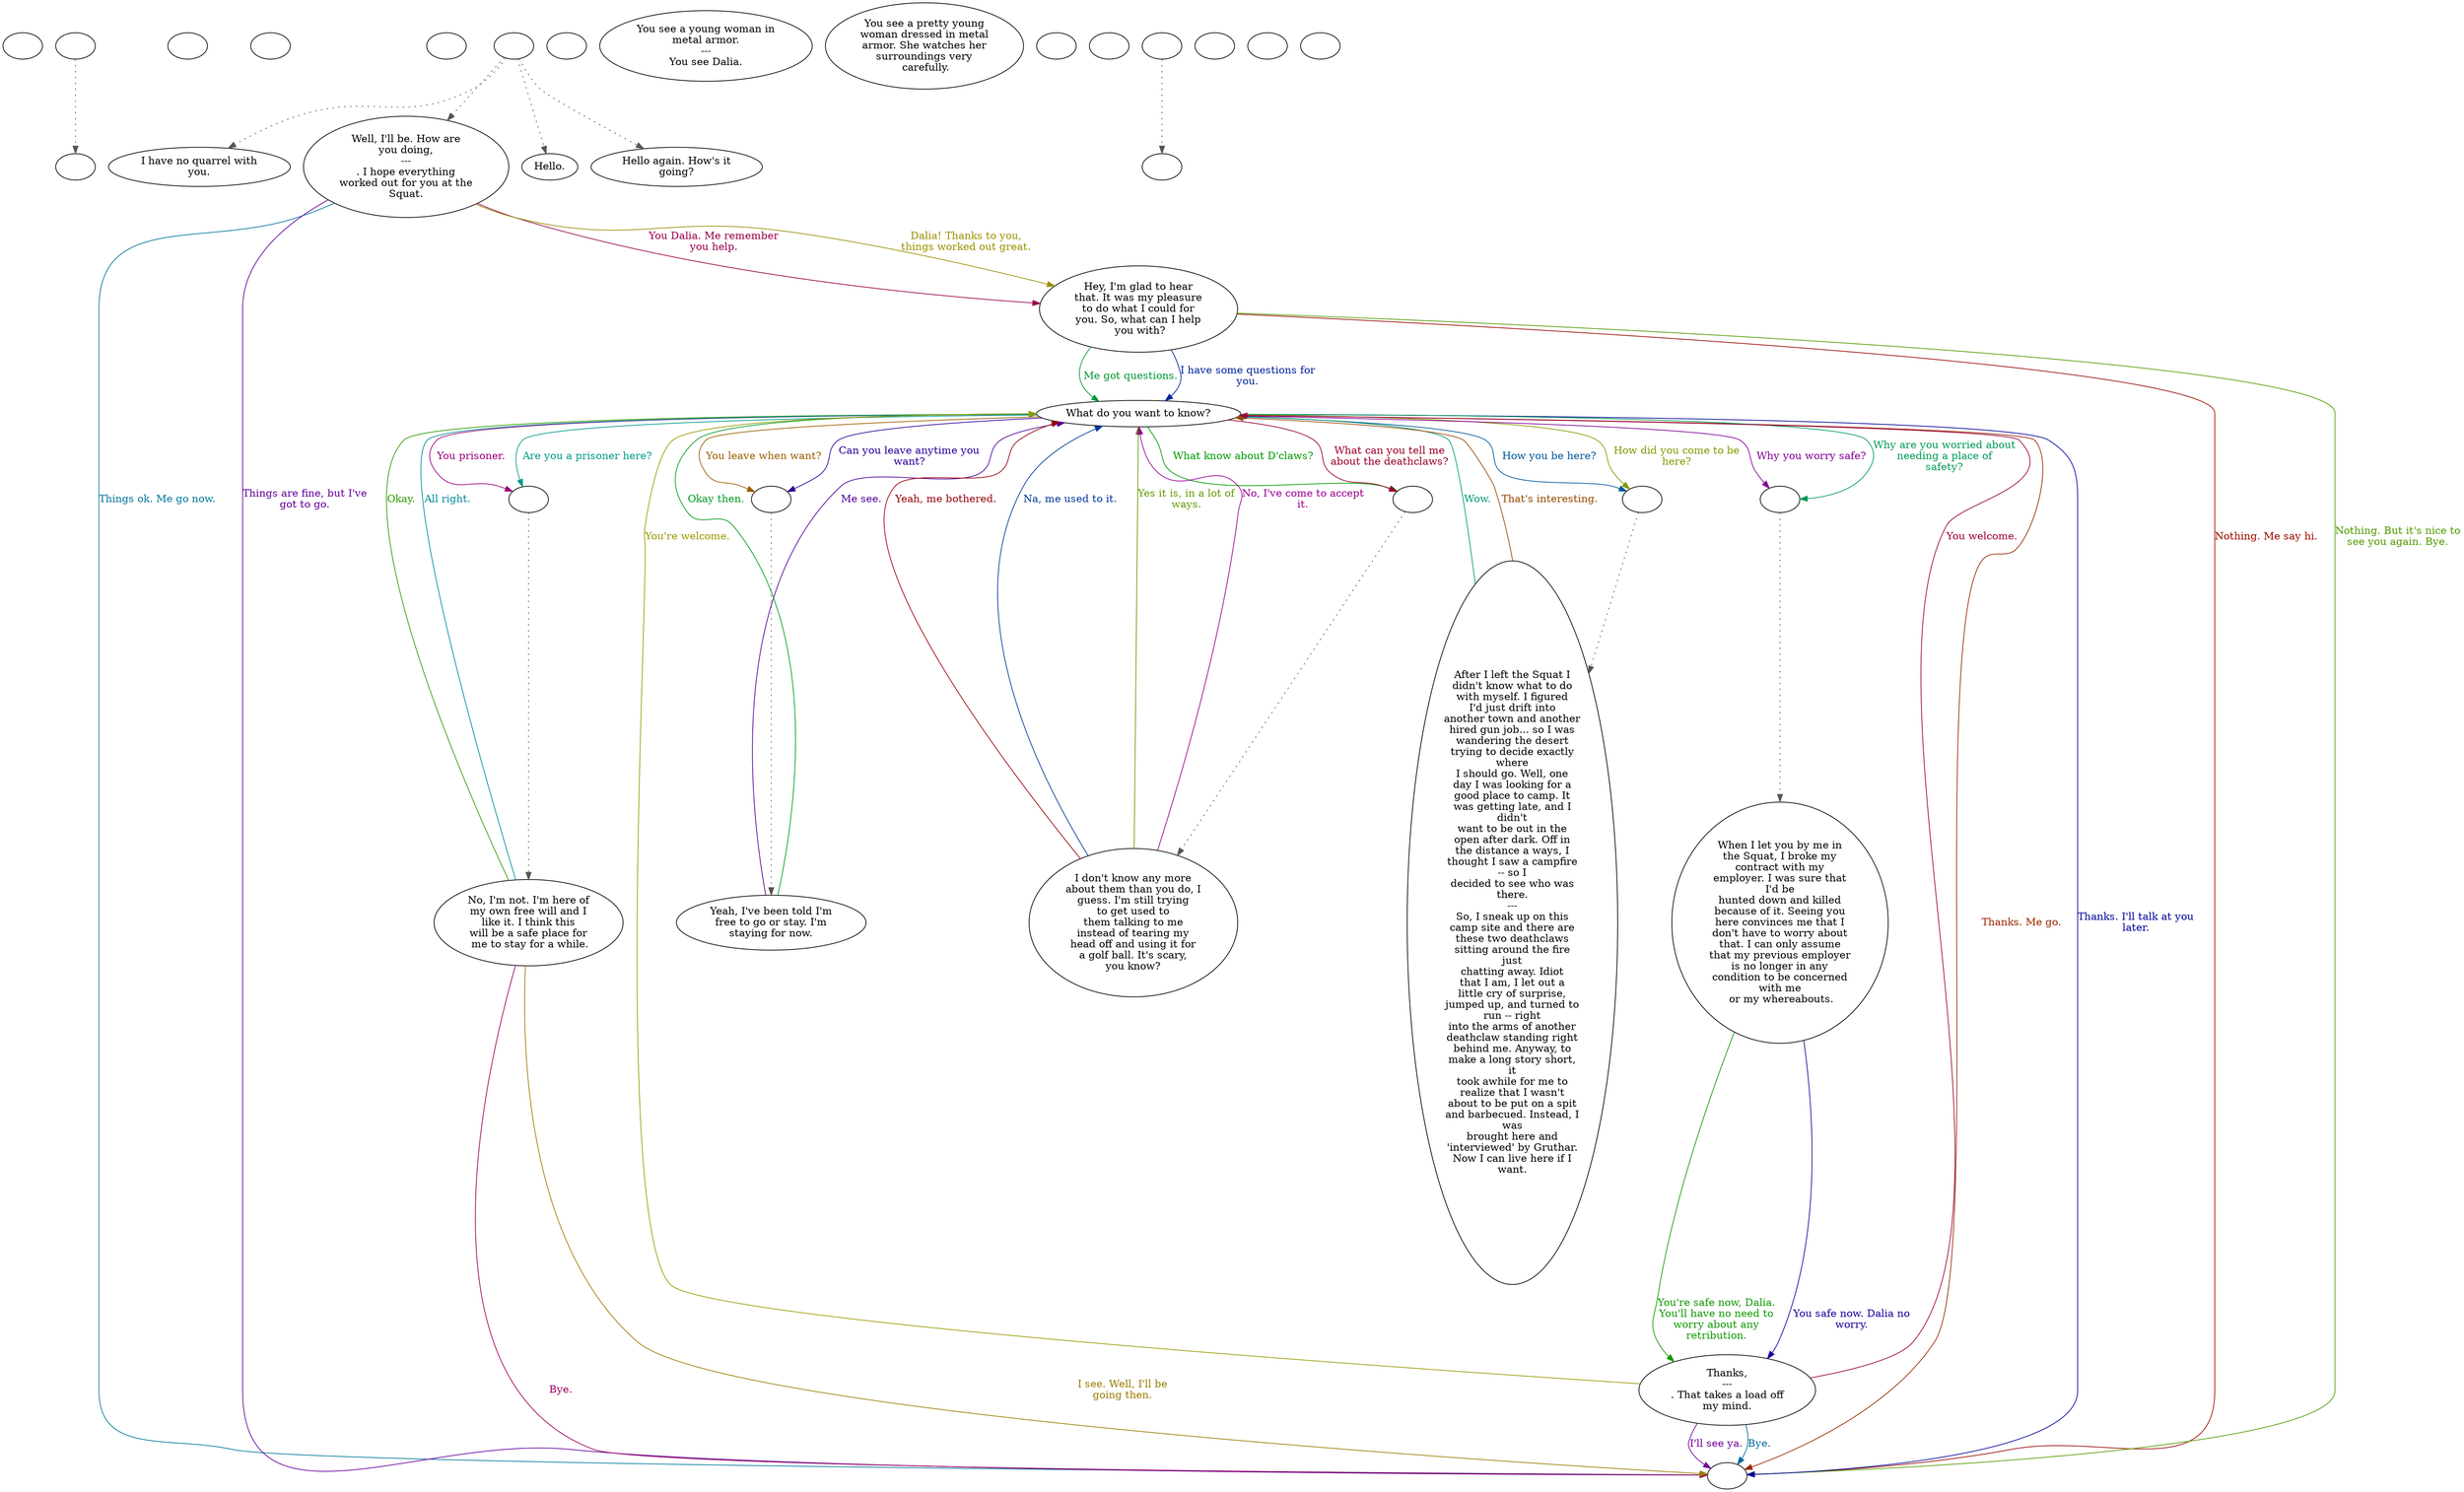 digraph ocdalia {
  "checkPartyMembersNearDoor" [style=filled       fillcolor="#FFFFFF"       color="#000000"]
  "checkPartyMembersNearDoor" [label=""]
  "old_pickup_p_proc" [style=filled       fillcolor="#FFFFFF"       color="#000000"]
  "old_pickup_p_proc" [label=""]
  "pickup_p_proc" [style=filled       fillcolor="#FFFFFF"       color="#000000"]
  "pickup_p_proc" -> "old_pickup_p_proc" [style=dotted color="#555555"]
  "pickup_p_proc" [label=""]
  "getTimeBit" [style=filled       fillcolor="#FFFFFF"       color="#000000"]
  "getTimeBit" [label=""]
  "start" [style=filled       fillcolor="#FFFFFF"       color="#000000"]
  "start" [label=""]
  "critter_p_proc" [style=filled       fillcolor="#FFFFFF"       color="#000000"]
  "critter_p_proc" [label=""]
  "talk_p_proc" [style=filled       fillcolor="#FFFFFF"       color="#000000"]
  "talk_p_proc" -> "Node012" [style=dotted color="#555555"]
  "talk_p_proc" -> "Node001" [style=dotted color="#555555"]
  "talk_p_proc" -> "Node010" [style=dotted color="#555555"]
  "talk_p_proc" -> "Node011" [style=dotted color="#555555"]
  "talk_p_proc" [label=""]
  "destroy_p_proc" [style=filled       fillcolor="#FFFFFF"       color="#000000"]
  "destroy_p_proc" [label=""]
  "look_at_p_proc" [style=filled       fillcolor="#FFFFFF"       color="#000000"]
  "look_at_p_proc" [label="You see a young woman in\nmetal armor.\n---\nYou see Dalia."]
  "description_p_proc" [style=filled       fillcolor="#FFFFFF"       color="#000000"]
  "description_p_proc" [label="You see a pretty young\nwoman dressed in metal\narmor. She watches her\nsurroundings very\n carefully."]
  "use_skill_on_p_proc" [style=filled       fillcolor="#FFFFFF"       color="#000000"]
  "use_skill_on_p_proc" [label=""]
  "damage_p_proc" [style=filled       fillcolor="#FFFFFF"       color="#000000"]
  "damage_p_proc" [label=""]
  "map_enter_p_proc" [style=filled       fillcolor="#FFFFFF"       color="#000000"]
  "map_enter_p_proc" -> "check_dalia_state" [style=dotted color="#555555"]
  "map_enter_p_proc" [label=""]
  "push_p_proc" [style=filled       fillcolor="#FFFFFF"       color="#000000"]
  "push_p_proc" [label=""]
  "timed_event_p_proc" [style=filled       fillcolor="#FFFFFF"       color="#000000"]
  "timed_event_p_proc" [label=""]
  "Node998" [style=filled       fillcolor="#FFFFFF"       color="#000000"]
  "Node998" [label=""]
  "Node999" [style=filled       fillcolor="#FFFFFF"       color="#000000"]
  "Node999" [label=""]
  "Node001" [style=filled       fillcolor="#FFFFFF"       color="#000000"]
  "Node001" [label="Well, I'll be. How are\nyou doing,\n---\n. I hope everything\nworked out for you at the\nSquat."]
  "Node001" -> "Node002" [label="You Dalia. Me remember\nyou help." color="#99004A" fontcolor="#99004A"]
  "Node001" -> "Node999" [label="Things ok. Me go now." color="#007799" fontcolor="#007799"]
  "Node001" -> "Node002" [label="Dalia! Thanks to you,\nthings worked out great." color="#998F00" fontcolor="#998F00"]
  "Node001" -> "Node999" [label="Things are fine, but I've\ngot to go." color="#620099" fontcolor="#620099"]
  "Node002" [style=filled       fillcolor="#FFFFFF"       color="#000000"]
  "Node002" [label="Hey, I'm glad to hear\nthat. It was my pleasure\nto do what I could for\nyou. So, what can I help\n you with?"]
  "Node002" -> "Node003" [label="Me got questions." color="#009935" fontcolor="#009935"]
  "Node002" -> "Node999" [label="Nothing. Me say hi." color="#990900" fontcolor="#990900"]
  "Node002" -> "Node003" [label="I have some questions for\nyou." color="#002499" fontcolor="#002499"]
  "Node002" -> "Node999" [label="Nothing. But it's nice to\nsee you again. Bye." color="#519900" fontcolor="#519900"]
  "Node003" [style=filled       fillcolor="#FFFFFF"       color="#000000"]
  "Node003" [label="What do you want to know?"]
  "Node003" -> "Node004a" [label="You prisoner." color="#99007D" fontcolor="#99007D"]
  "Node003" -> "Node004a" [label="Are you a prisoner here?" color="#009988" fontcolor="#009988"]
  "Node003" -> "Node005a" [label="You leave when want?" color="#995C00" fontcolor="#995C00"]
  "Node003" -> "Node005a" [label="Can you leave anytime you\nwant?" color="#2F0099" fontcolor="#2F0099"]
  "Node003" -> "Node006a" [label="What know about D'claws?" color="#009902" fontcolor="#009902"]
  "Node003" -> "Node006a" [label="What can you tell me\nabout the deathclaws?" color="#99002A" fontcolor="#99002A"]
  "Node003" -> "Node007a" [label="How you be here?" color="#005799" fontcolor="#005799"]
  "Node003" -> "Node007a" [label="How did you come to be\nhere?" color="#849900" fontcolor="#849900"]
  "Node003" -> "Node008a" [label="Why you worry safe?" color="#820099" fontcolor="#820099"]
  "Node003" -> "Node008a" [label="Why are you worried about\nneeding a place of\nsafety?" color="#009955" fontcolor="#009955"]
  "Node003" -> "Node999" [label="Thanks. Me go." color="#992800" fontcolor="#992800"]
  "Node003" -> "Node999" [label="Thanks. I'll talk at you\nlater." color="#000499" fontcolor="#000499"]
  "Node004" [style=filled       fillcolor="#FFFFFF"       color="#000000"]
  "Node004" [label="No, I'm not. I'm here of\nmy own free will and I\nlike it. I think this\nwill be a safe place for\n me to stay for a while."]
  "Node004" -> "Node003" [label="Okay." color="#319900" fontcolor="#319900"]
  "Node004" -> "Node999" [label="Bye." color="#99005E" fontcolor="#99005E"]
  "Node004" -> "Node003" [label="All right." color="#008A99" fontcolor="#008A99"]
  "Node004" -> "Node999" [label="I see. Well, I'll be\ngoing then." color="#997B00" fontcolor="#997B00"]
  "Node005" [style=filled       fillcolor="#FFFFFF"       color="#000000"]
  "Node005" [label="Yeah, I've been told I'm\nfree to go or stay. I'm\nstaying for now."]
  "Node005" -> "Node003" [label="Me see." color="#4E0099" fontcolor="#4E0099"]
  "Node005" -> "Node003" [label="Okay then." color="#009922" fontcolor="#009922"]
  "Node006" [style=filled       fillcolor="#FFFFFF"       color="#000000"]
  "Node006" [label="I don't know any more\nabout them than you do, I\nguess. I'm still trying\nto get used to\nthem talking to me\ninstead of tearing my\nhead off and using it for\na golf ball. It's scary,\nyou know?"]
  "Node006" -> "Node003" [label="Yeah, me bothered." color="#99000B" fontcolor="#99000B"]
  "Node006" -> "Node003" [label="Na, me used to it." color="#003799" fontcolor="#003799"]
  "Node006" -> "Node003" [label="Yes it is, in a lot of\nways." color="#649900" fontcolor="#649900"]
  "Node006" -> "Node003" [label="No, I've come to accept\nit." color="#990091" fontcolor="#990091"]
  "Node007" [style=filled       fillcolor="#FFFFFF"       color="#000000"]
  "Node007" [label="After I left the Squat I\ndidn't know what to do\nwith myself. I figured\nI'd just drift into\nanother town and another\nhired gun job... so I was\nwandering the desert\ntrying to decide exactly\nwhere\nI should go. Well, one\nday I was looking for a\ngood place to camp. It\nwas getting late, and I\ndidn't\nwant to be out in the\nopen after dark. Off in\nthe distance a ways, I\nthought I saw a campfire\n-- so I\ndecided to see who was\nthere.\n---\nSo, I sneak up on this\ncamp site and there are\nthese two deathclaws\nsitting around the fire\njust\nchatting away. Idiot\nthat I am, I let out a\nlittle cry of surprise,\njumped up, and turned to\nrun -- right\ninto the arms of another\ndeathclaw standing right\nbehind me. Anyway, to\nmake a long story short,\nit\ntook awhile for me to\nrealize that I wasn't\nabout to be put on a spit\nand barbecued. Instead, I\nwas\nbrought here and\n'interviewed' by Gruthar.\nNow I can live here if I\nwant."]
  "Node007" -> "Node003" [label="Wow." color="#009975" fontcolor="#009975"]
  "Node007" -> "Node003" [label="That's interesting." color="#994800" fontcolor="#994800"]
  "Node008" [style=filled       fillcolor="#FFFFFF"       color="#000000"]
  "Node008" [label="When I let you by me in\nthe Squat, I broke my\ncontract with my\nemployer. I was sure that\nI'd be\nhunted down and killed\nbecause of it. Seeing you\nhere convinces me that I\ndon't have to worry about\nthat. I can only assume\nthat my previous employer\nis no longer in any\ncondition to be concerned\nwith me\n or my whereabouts."]
  "Node008" -> "Node009" [label="You safe now. Dalia no\nworry." color="#1B0099" fontcolor="#1B0099"]
  "Node008" -> "Node009" [label="You're safe now, Dalia.\nYou'll have no need to\nworry about any\nretribution." color="#119900" fontcolor="#119900"]
  "Node009" [style=filled       fillcolor="#FFFFFF"       color="#000000"]
  "Node009" [label="Thanks,\n---\n. That takes a load off\nmy mind."]
  "Node009" -> "Node003" [label="You welcome." color="#99003E" fontcolor="#99003E"]
  "Node009" -> "Node999" [label="Bye." color="#006B99" fontcolor="#006B99"]
  "Node009" -> "Node003" [label="You're welcome." color="#979900" fontcolor="#979900"]
  "Node009" -> "Node999" [label="I'll see ya." color="#6E0099" fontcolor="#6E0099"]
  "Node010" [style=filled       fillcolor="#FFFFFF"       color="#000000"]
  "Node010" [label="Hello."]
  "Node011" [style=filled       fillcolor="#FFFFFF"       color="#000000"]
  "Node011" [label="Hello again. How's it\ngoing?"]
  "Node012" [style=filled       fillcolor="#FFFFFF"       color="#000000"]
  "Node012" [label="I have no quarrel with\nyou."]
  "check_dalia_state" [style=filled       fillcolor="#FFFFFF"       color="#000000"]
  "check_dalia_state" [label=""]
  "Node004a" [style=filled       fillcolor="#FFFFFF"       color="#000000"]
  "Node004a" -> "Node004" [style=dotted color="#555555"]
  "Node004a" [label=""]
  "Node005a" [style=filled       fillcolor="#FFFFFF"       color="#000000"]
  "Node005a" -> "Node005" [style=dotted color="#555555"]
  "Node005a" [label=""]
  "Node006a" [style=filled       fillcolor="#FFFFFF"       color="#000000"]
  "Node006a" -> "Node006" [style=dotted color="#555555"]
  "Node006a" [label=""]
  "Node007a" [style=filled       fillcolor="#FFFFFF"       color="#000000"]
  "Node007a" -> "Node007" [style=dotted color="#555555"]
  "Node007a" [label=""]
  "Node008a" [style=filled       fillcolor="#FFFFFF"       color="#000000"]
  "Node008a" -> "Node008" [style=dotted color="#555555"]
  "Node008a" [label=""]
}
